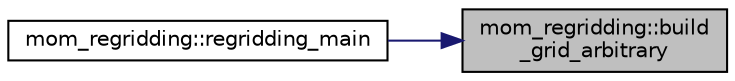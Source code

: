 digraph "mom_regridding::build_grid_arbitrary"
{
 // INTERACTIVE_SVG=YES
 // LATEX_PDF_SIZE
  edge [fontname="Helvetica",fontsize="10",labelfontname="Helvetica",labelfontsize="10"];
  node [fontname="Helvetica",fontsize="10",shape=record];
  rankdir="RL";
  Node1 [label="mom_regridding::build\l_grid_arbitrary",height=0.2,width=0.4,color="black", fillcolor="grey75", style="filled", fontcolor="black",tooltip=" "];
  Node1 -> Node2 [dir="back",color="midnightblue",fontsize="10",style="solid",fontname="Helvetica"];
  Node2 [label="mom_regridding::regridding_main",height=0.2,width=0.4,color="black", fillcolor="white", style="filled",URL="$namespacemom__regridding.html#ab354fe3423a39fef6f2b66f409b1682c",tooltip="Dispatching regridding routine for orchestrating regridding & remapping."];
}
